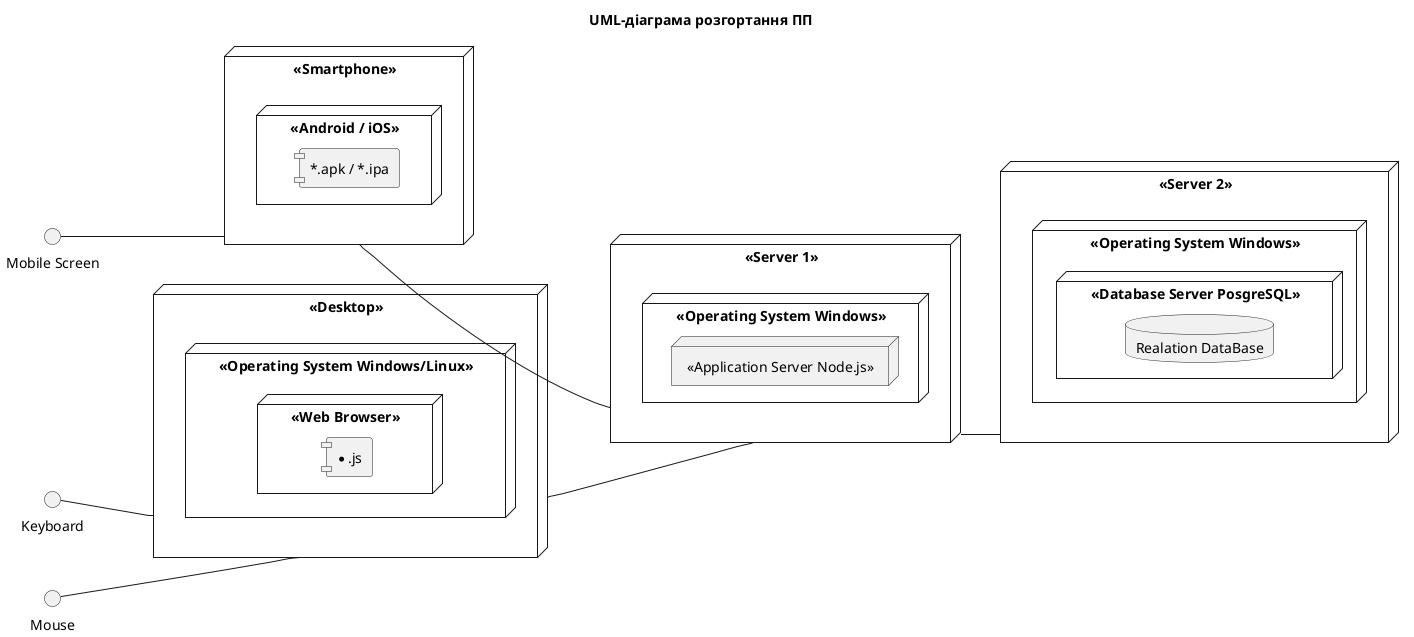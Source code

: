 @startuml

title UML-діаграма розгортання ПП

left to right direction

skinparam componentStyle uml1

node "<<Smartphone>>" as dk {
    node "<<Android / iOS>>" {
        component [*.apk / *.ipa]
    }
}

interface "Mobile Screen"

"Mobile Screen" -- dk

node "<<Desktop>>" as dk1 {
    node "<<Operating System Windows/Linux>>" {
        node "<<Web Browser>>" {
            component [*.js]
        }
    }
}

interface Keyboard

interface Mouse

Keyboard -- dk1

Mouse -- dk1

node "<<Server 1>>" as serv1 {
	node "<<Operating System Windows>>" as l1 {
	    node "<<Application Server Node.js>>" {
		    component [*.js]
		}
	}
}

dk -- serv1

dk1 -- serv1

node "<<Server 2>>" as serv2 {
	node "<<Operating System Windows>>" as l2 {
	    node "<<Database Server PosgreSQL>>" {
		    database "Realation DataBase"
		}
	}
}

serv1 -- serv2

@enduml
